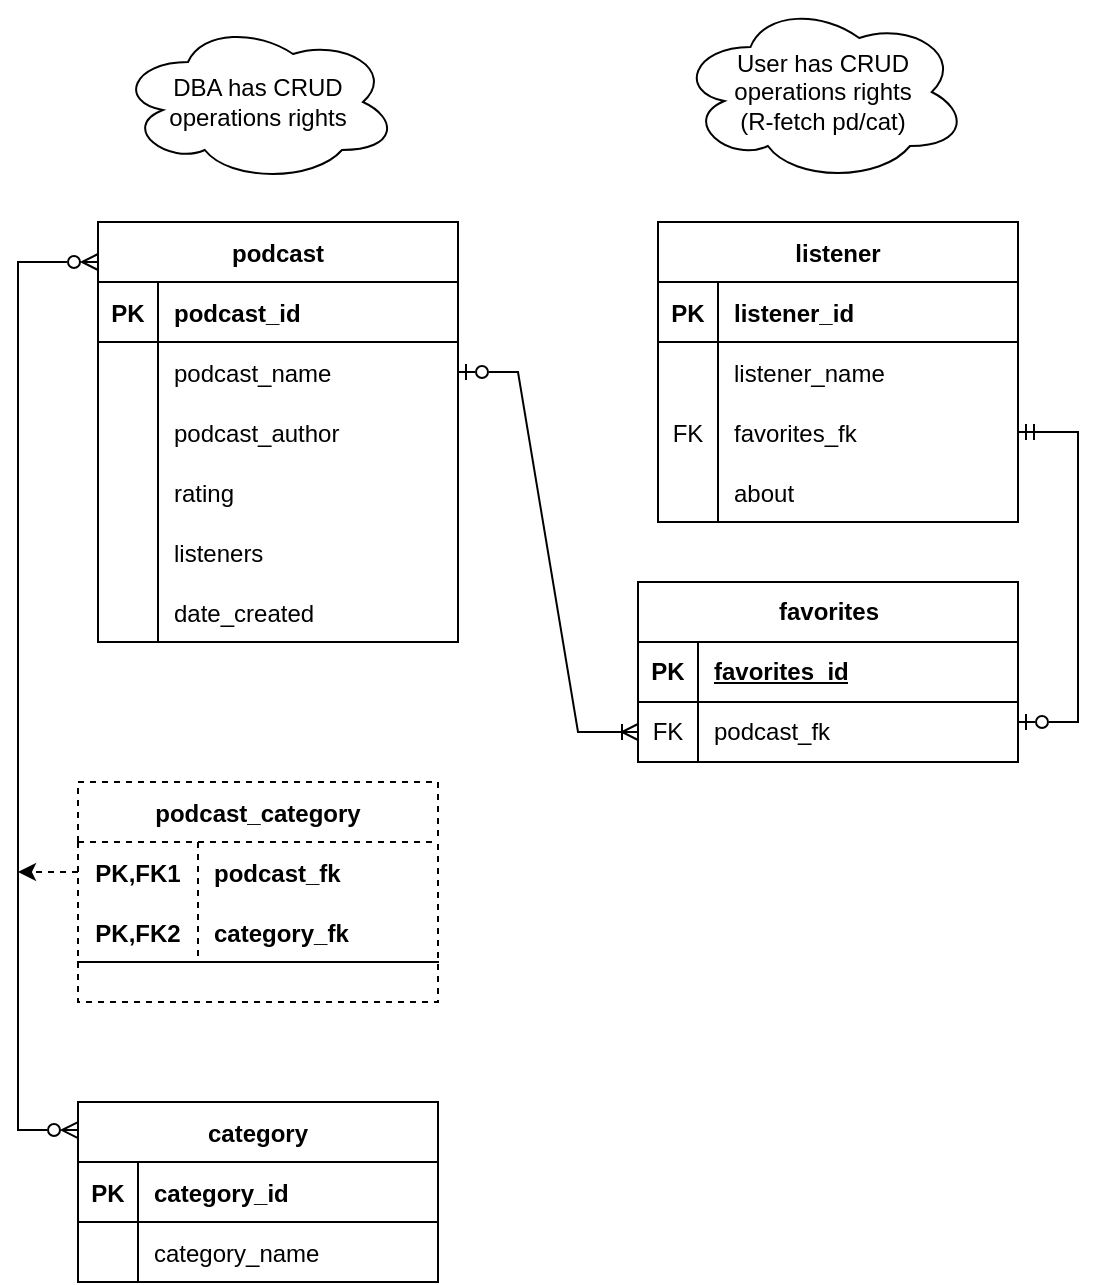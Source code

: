 <mxfile version="21.1.2" type="device">
  <diagram name="Page-1" id="OOMMOblL54sNWEcNuyAF">
    <mxGraphModel dx="647" dy="939" grid="1" gridSize="10" guides="1" tooltips="1" connect="1" arrows="1" fold="1" page="1" pageScale="1" pageWidth="850" pageHeight="1100" math="0" shadow="0">
      <root>
        <mxCell id="0" />
        <mxCell id="1" parent="0" />
        <mxCell id="uxTHnsMB_sFWY7SVmEQy-1" value="podcast" style="shape=table;startSize=30;container=1;collapsible=1;childLayout=tableLayout;fixedRows=1;rowLines=0;fontStyle=1;align=center;resizeLast=1;" parent="1" vertex="1">
          <mxGeometry x="140" y="270" width="180" height="210" as="geometry" />
        </mxCell>
        <mxCell id="uxTHnsMB_sFWY7SVmEQy-2" value="" style="shape=tableRow;horizontal=0;startSize=0;swimlaneHead=0;swimlaneBody=0;fillColor=none;collapsible=0;dropTarget=0;points=[[0,0.5],[1,0.5]];portConstraint=eastwest;top=0;left=0;right=0;bottom=1;" parent="uxTHnsMB_sFWY7SVmEQy-1" vertex="1">
          <mxGeometry y="30" width="180" height="30" as="geometry" />
        </mxCell>
        <mxCell id="uxTHnsMB_sFWY7SVmEQy-3" value="PK" style="shape=partialRectangle;connectable=0;fillColor=none;top=0;left=0;bottom=0;right=0;fontStyle=1;overflow=hidden;" parent="uxTHnsMB_sFWY7SVmEQy-2" vertex="1">
          <mxGeometry width="30" height="30" as="geometry">
            <mxRectangle width="30" height="30" as="alternateBounds" />
          </mxGeometry>
        </mxCell>
        <mxCell id="uxTHnsMB_sFWY7SVmEQy-4" value="podcast_id" style="shape=partialRectangle;connectable=0;fillColor=none;top=0;left=0;bottom=0;right=0;align=left;spacingLeft=6;fontStyle=1;overflow=hidden;" parent="uxTHnsMB_sFWY7SVmEQy-2" vertex="1">
          <mxGeometry x="30" width="150" height="30" as="geometry">
            <mxRectangle width="150" height="30" as="alternateBounds" />
          </mxGeometry>
        </mxCell>
        <mxCell id="uxTHnsMB_sFWY7SVmEQy-5" value="" style="shape=tableRow;horizontal=0;startSize=0;swimlaneHead=0;swimlaneBody=0;fillColor=none;collapsible=0;dropTarget=0;points=[[0,0.5],[1,0.5]];portConstraint=eastwest;top=0;left=0;right=0;bottom=0;" parent="uxTHnsMB_sFWY7SVmEQy-1" vertex="1">
          <mxGeometry y="60" width="180" height="30" as="geometry" />
        </mxCell>
        <mxCell id="uxTHnsMB_sFWY7SVmEQy-6" value="" style="shape=partialRectangle;connectable=0;fillColor=none;top=0;left=0;bottom=0;right=0;editable=1;overflow=hidden;" parent="uxTHnsMB_sFWY7SVmEQy-5" vertex="1">
          <mxGeometry width="30" height="30" as="geometry">
            <mxRectangle width="30" height="30" as="alternateBounds" />
          </mxGeometry>
        </mxCell>
        <mxCell id="uxTHnsMB_sFWY7SVmEQy-7" value="podcast_name" style="shape=partialRectangle;connectable=0;fillColor=none;top=0;left=0;bottom=0;right=0;align=left;spacingLeft=6;overflow=hidden;" parent="uxTHnsMB_sFWY7SVmEQy-5" vertex="1">
          <mxGeometry x="30" width="150" height="30" as="geometry">
            <mxRectangle width="150" height="30" as="alternateBounds" />
          </mxGeometry>
        </mxCell>
        <mxCell id="uxTHnsMB_sFWY7SVmEQy-8" value="" style="shape=tableRow;horizontal=0;startSize=0;swimlaneHead=0;swimlaneBody=0;fillColor=none;collapsible=0;dropTarget=0;points=[[0,0.5],[1,0.5]];portConstraint=eastwest;top=0;left=0;right=0;bottom=0;" parent="uxTHnsMB_sFWY7SVmEQy-1" vertex="1">
          <mxGeometry y="90" width="180" height="30" as="geometry" />
        </mxCell>
        <mxCell id="uxTHnsMB_sFWY7SVmEQy-9" value="" style="shape=partialRectangle;connectable=0;fillColor=none;top=0;left=0;bottom=0;right=0;editable=1;overflow=hidden;" parent="uxTHnsMB_sFWY7SVmEQy-8" vertex="1">
          <mxGeometry width="30" height="30" as="geometry">
            <mxRectangle width="30" height="30" as="alternateBounds" />
          </mxGeometry>
        </mxCell>
        <mxCell id="uxTHnsMB_sFWY7SVmEQy-10" value="podcast_author" style="shape=partialRectangle;connectable=0;fillColor=none;top=0;left=0;bottom=0;right=0;align=left;spacingLeft=6;overflow=hidden;" parent="uxTHnsMB_sFWY7SVmEQy-8" vertex="1">
          <mxGeometry x="30" width="150" height="30" as="geometry">
            <mxRectangle width="150" height="30" as="alternateBounds" />
          </mxGeometry>
        </mxCell>
        <mxCell id="uxTHnsMB_sFWY7SVmEQy-32" style="shape=tableRow;horizontal=0;startSize=0;swimlaneHead=0;swimlaneBody=0;fillColor=none;collapsible=0;dropTarget=0;points=[[0,0.5],[1,0.5]];portConstraint=eastwest;top=0;left=0;right=0;bottom=0;" parent="uxTHnsMB_sFWY7SVmEQy-1" vertex="1">
          <mxGeometry y="120" width="180" height="30" as="geometry" />
        </mxCell>
        <mxCell id="uxTHnsMB_sFWY7SVmEQy-33" style="shape=partialRectangle;connectable=0;fillColor=none;top=0;left=0;bottom=0;right=0;editable=1;overflow=hidden;" parent="uxTHnsMB_sFWY7SVmEQy-32" vertex="1">
          <mxGeometry width="30" height="30" as="geometry">
            <mxRectangle width="30" height="30" as="alternateBounds" />
          </mxGeometry>
        </mxCell>
        <mxCell id="uxTHnsMB_sFWY7SVmEQy-34" value="rating" style="shape=partialRectangle;connectable=0;fillColor=none;top=0;left=0;bottom=0;right=0;align=left;spacingLeft=6;overflow=hidden;" parent="uxTHnsMB_sFWY7SVmEQy-32" vertex="1">
          <mxGeometry x="30" width="150" height="30" as="geometry">
            <mxRectangle width="150" height="30" as="alternateBounds" />
          </mxGeometry>
        </mxCell>
        <mxCell id="hkSD4IrM4qN41aw_HJZw-1" style="shape=tableRow;horizontal=0;startSize=0;swimlaneHead=0;swimlaneBody=0;fillColor=none;collapsible=0;dropTarget=0;points=[[0,0.5],[1,0.5]];portConstraint=eastwest;top=0;left=0;right=0;bottom=0;" parent="uxTHnsMB_sFWY7SVmEQy-1" vertex="1">
          <mxGeometry y="150" width="180" height="30" as="geometry" />
        </mxCell>
        <mxCell id="hkSD4IrM4qN41aw_HJZw-2" style="shape=partialRectangle;connectable=0;fillColor=none;top=0;left=0;bottom=0;right=0;editable=1;overflow=hidden;" parent="hkSD4IrM4qN41aw_HJZw-1" vertex="1">
          <mxGeometry width="30" height="30" as="geometry">
            <mxRectangle width="30" height="30" as="alternateBounds" />
          </mxGeometry>
        </mxCell>
        <mxCell id="hkSD4IrM4qN41aw_HJZw-3" value="listeners" style="shape=partialRectangle;connectable=0;fillColor=none;top=0;left=0;bottom=0;right=0;align=left;spacingLeft=6;overflow=hidden;" parent="hkSD4IrM4qN41aw_HJZw-1" vertex="1">
          <mxGeometry x="30" width="150" height="30" as="geometry">
            <mxRectangle width="150" height="30" as="alternateBounds" />
          </mxGeometry>
        </mxCell>
        <mxCell id="hkSD4IrM4qN41aw_HJZw-13" style="shape=tableRow;horizontal=0;startSize=0;swimlaneHead=0;swimlaneBody=0;fillColor=none;collapsible=0;dropTarget=0;points=[[0,0.5],[1,0.5]];portConstraint=eastwest;top=0;left=0;right=0;bottom=0;" parent="uxTHnsMB_sFWY7SVmEQy-1" vertex="1">
          <mxGeometry y="180" width="180" height="30" as="geometry" />
        </mxCell>
        <mxCell id="hkSD4IrM4qN41aw_HJZw-14" style="shape=partialRectangle;connectable=0;fillColor=none;top=0;left=0;bottom=0;right=0;editable=1;overflow=hidden;" parent="hkSD4IrM4qN41aw_HJZw-13" vertex="1">
          <mxGeometry width="30" height="30" as="geometry">
            <mxRectangle width="30" height="30" as="alternateBounds" />
          </mxGeometry>
        </mxCell>
        <mxCell id="hkSD4IrM4qN41aw_HJZw-15" value="date_created" style="shape=partialRectangle;connectable=0;fillColor=none;top=0;left=0;bottom=0;right=0;align=left;spacingLeft=6;overflow=hidden;" parent="hkSD4IrM4qN41aw_HJZw-13" vertex="1">
          <mxGeometry x="30" width="150" height="30" as="geometry">
            <mxRectangle width="150" height="30" as="alternateBounds" />
          </mxGeometry>
        </mxCell>
        <mxCell id="uxTHnsMB_sFWY7SVmEQy-14" value="listener" style="shape=table;startSize=30;container=1;collapsible=1;childLayout=tableLayout;fixedRows=1;rowLines=0;fontStyle=1;align=center;resizeLast=1;" parent="1" vertex="1">
          <mxGeometry x="420" y="270" width="180" height="150" as="geometry" />
        </mxCell>
        <mxCell id="uxTHnsMB_sFWY7SVmEQy-15" value="" style="shape=tableRow;horizontal=0;startSize=0;swimlaneHead=0;swimlaneBody=0;fillColor=none;collapsible=0;dropTarget=0;points=[[0,0.5],[1,0.5]];portConstraint=eastwest;top=0;left=0;right=0;bottom=1;" parent="uxTHnsMB_sFWY7SVmEQy-14" vertex="1">
          <mxGeometry y="30" width="180" height="30" as="geometry" />
        </mxCell>
        <mxCell id="uxTHnsMB_sFWY7SVmEQy-16" value="PK" style="shape=partialRectangle;connectable=0;fillColor=none;top=0;left=0;bottom=0;right=0;fontStyle=1;overflow=hidden;" parent="uxTHnsMB_sFWY7SVmEQy-15" vertex="1">
          <mxGeometry width="30" height="30" as="geometry">
            <mxRectangle width="30" height="30" as="alternateBounds" />
          </mxGeometry>
        </mxCell>
        <mxCell id="uxTHnsMB_sFWY7SVmEQy-17" value="listener_id" style="shape=partialRectangle;connectable=0;fillColor=none;top=0;left=0;bottom=0;right=0;align=left;spacingLeft=6;fontStyle=1;overflow=hidden;" parent="uxTHnsMB_sFWY7SVmEQy-15" vertex="1">
          <mxGeometry x="30" width="150" height="30" as="geometry">
            <mxRectangle width="150" height="30" as="alternateBounds" />
          </mxGeometry>
        </mxCell>
        <mxCell id="uxTHnsMB_sFWY7SVmEQy-18" value="" style="shape=tableRow;horizontal=0;startSize=0;swimlaneHead=0;swimlaneBody=0;fillColor=none;collapsible=0;dropTarget=0;points=[[0,0.5],[1,0.5]];portConstraint=eastwest;top=0;left=0;right=0;bottom=0;" parent="uxTHnsMB_sFWY7SVmEQy-14" vertex="1">
          <mxGeometry y="60" width="180" height="30" as="geometry" />
        </mxCell>
        <mxCell id="uxTHnsMB_sFWY7SVmEQy-19" value="" style="shape=partialRectangle;connectable=0;fillColor=none;top=0;left=0;bottom=0;right=0;editable=1;overflow=hidden;" parent="uxTHnsMB_sFWY7SVmEQy-18" vertex="1">
          <mxGeometry width="30" height="30" as="geometry">
            <mxRectangle width="30" height="30" as="alternateBounds" />
          </mxGeometry>
        </mxCell>
        <mxCell id="uxTHnsMB_sFWY7SVmEQy-20" value="listener_name" style="shape=partialRectangle;connectable=0;fillColor=none;top=0;left=0;bottom=0;right=0;align=left;spacingLeft=6;overflow=hidden;" parent="uxTHnsMB_sFWY7SVmEQy-18" vertex="1">
          <mxGeometry x="30" width="150" height="30" as="geometry">
            <mxRectangle width="150" height="30" as="alternateBounds" />
          </mxGeometry>
        </mxCell>
        <mxCell id="uxTHnsMB_sFWY7SVmEQy-21" value="" style="shape=tableRow;horizontal=0;startSize=0;swimlaneHead=0;swimlaneBody=0;fillColor=none;collapsible=0;dropTarget=0;points=[[0,0.5],[1,0.5]];portConstraint=eastwest;top=0;left=0;right=0;bottom=0;" parent="uxTHnsMB_sFWY7SVmEQy-14" vertex="1">
          <mxGeometry y="90" width="180" height="30" as="geometry" />
        </mxCell>
        <mxCell id="uxTHnsMB_sFWY7SVmEQy-22" value="FK" style="shape=partialRectangle;connectable=0;fillColor=none;top=0;left=0;bottom=0;right=0;editable=1;overflow=hidden;" parent="uxTHnsMB_sFWY7SVmEQy-21" vertex="1">
          <mxGeometry width="30" height="30" as="geometry">
            <mxRectangle width="30" height="30" as="alternateBounds" />
          </mxGeometry>
        </mxCell>
        <mxCell id="uxTHnsMB_sFWY7SVmEQy-23" value="favorites_fk" style="shape=partialRectangle;connectable=0;fillColor=none;top=0;left=0;bottom=0;right=0;align=left;spacingLeft=6;overflow=hidden;" parent="uxTHnsMB_sFWY7SVmEQy-21" vertex="1">
          <mxGeometry x="30" width="150" height="30" as="geometry">
            <mxRectangle width="150" height="30" as="alternateBounds" />
          </mxGeometry>
        </mxCell>
        <mxCell id="uxTHnsMB_sFWY7SVmEQy-24" value="" style="shape=tableRow;horizontal=0;startSize=0;swimlaneHead=0;swimlaneBody=0;fillColor=none;collapsible=0;dropTarget=0;points=[[0,0.5],[1,0.5]];portConstraint=eastwest;top=0;left=0;right=0;bottom=0;" parent="uxTHnsMB_sFWY7SVmEQy-14" vertex="1">
          <mxGeometry y="120" width="180" height="30" as="geometry" />
        </mxCell>
        <mxCell id="uxTHnsMB_sFWY7SVmEQy-25" value="" style="shape=partialRectangle;connectable=0;fillColor=none;top=0;left=0;bottom=0;right=0;editable=1;overflow=hidden;" parent="uxTHnsMB_sFWY7SVmEQy-24" vertex="1">
          <mxGeometry width="30" height="30" as="geometry">
            <mxRectangle width="30" height="30" as="alternateBounds" />
          </mxGeometry>
        </mxCell>
        <mxCell id="uxTHnsMB_sFWY7SVmEQy-26" value="about" style="shape=partialRectangle;connectable=0;fillColor=none;top=0;left=0;bottom=0;right=0;align=left;spacingLeft=6;overflow=hidden;" parent="uxTHnsMB_sFWY7SVmEQy-24" vertex="1">
          <mxGeometry x="30" width="150" height="30" as="geometry">
            <mxRectangle width="150" height="30" as="alternateBounds" />
          </mxGeometry>
        </mxCell>
        <mxCell id="uxTHnsMB_sFWY7SVmEQy-38" value="category" style="shape=table;startSize=30;container=1;collapsible=1;childLayout=tableLayout;fixedRows=1;rowLines=0;fontStyle=1;align=center;resizeLast=1;" parent="1" vertex="1">
          <mxGeometry x="130" y="710" width="180" height="90" as="geometry" />
        </mxCell>
        <mxCell id="uxTHnsMB_sFWY7SVmEQy-39" value="" style="shape=tableRow;horizontal=0;startSize=0;swimlaneHead=0;swimlaneBody=0;fillColor=none;collapsible=0;dropTarget=0;points=[[0,0.5],[1,0.5]];portConstraint=eastwest;top=0;left=0;right=0;bottom=1;" parent="uxTHnsMB_sFWY7SVmEQy-38" vertex="1">
          <mxGeometry y="30" width="180" height="30" as="geometry" />
        </mxCell>
        <mxCell id="uxTHnsMB_sFWY7SVmEQy-40" value="PK" style="shape=partialRectangle;connectable=0;fillColor=none;top=0;left=0;bottom=0;right=0;fontStyle=1;overflow=hidden;" parent="uxTHnsMB_sFWY7SVmEQy-39" vertex="1">
          <mxGeometry width="30" height="30" as="geometry">
            <mxRectangle width="30" height="30" as="alternateBounds" />
          </mxGeometry>
        </mxCell>
        <mxCell id="uxTHnsMB_sFWY7SVmEQy-41" value="category_id" style="shape=partialRectangle;connectable=0;fillColor=none;top=0;left=0;bottom=0;right=0;align=left;spacingLeft=6;fontStyle=1;overflow=hidden;" parent="uxTHnsMB_sFWY7SVmEQy-39" vertex="1">
          <mxGeometry x="30" width="150" height="30" as="geometry">
            <mxRectangle width="150" height="30" as="alternateBounds" />
          </mxGeometry>
        </mxCell>
        <mxCell id="uxTHnsMB_sFWY7SVmEQy-42" value="" style="shape=tableRow;horizontal=0;startSize=0;swimlaneHead=0;swimlaneBody=0;fillColor=none;collapsible=0;dropTarget=0;points=[[0,0.5],[1,0.5]];portConstraint=eastwest;top=0;left=0;right=0;bottom=0;" parent="uxTHnsMB_sFWY7SVmEQy-38" vertex="1">
          <mxGeometry y="60" width="180" height="30" as="geometry" />
        </mxCell>
        <mxCell id="uxTHnsMB_sFWY7SVmEQy-43" value="" style="shape=partialRectangle;connectable=0;fillColor=none;top=0;left=0;bottom=0;right=0;editable=1;overflow=hidden;" parent="uxTHnsMB_sFWY7SVmEQy-42" vertex="1">
          <mxGeometry width="30" height="30" as="geometry">
            <mxRectangle width="30" height="30" as="alternateBounds" />
          </mxGeometry>
        </mxCell>
        <mxCell id="uxTHnsMB_sFWY7SVmEQy-44" value="category_name" style="shape=partialRectangle;connectable=0;fillColor=none;top=0;left=0;bottom=0;right=0;align=left;spacingLeft=6;overflow=hidden;" parent="uxTHnsMB_sFWY7SVmEQy-42" vertex="1">
          <mxGeometry x="30" width="150" height="30" as="geometry">
            <mxRectangle width="150" height="30" as="alternateBounds" />
          </mxGeometry>
        </mxCell>
        <mxCell id="hkSD4IrM4qN41aw_HJZw-16" value="" style="fontSize=12;html=1;endArrow=ERzeroToMany;startArrow=ERzeroToMany;rounded=0;exitX=0;exitY=0.156;exitDx=0;exitDy=0;exitPerimeter=0;edgeStyle=orthogonalEdgeStyle;startFill=0;endFill=0;" parent="1" source="uxTHnsMB_sFWY7SVmEQy-38" edge="1">
          <mxGeometry width="100" height="100" relative="1" as="geometry">
            <mxPoint x="40" y="390" as="sourcePoint" />
            <mxPoint x="140" y="290" as="targetPoint" />
            <Array as="points">
              <mxPoint x="100" y="724" />
              <mxPoint x="100" y="290" />
            </Array>
          </mxGeometry>
        </mxCell>
        <mxCell id="pTlb0gttL9Hb3PnqwhjE-1" value="favorites" style="shape=table;startSize=30;container=1;collapsible=1;childLayout=tableLayout;fixedRows=1;rowLines=0;fontStyle=1;align=center;resizeLast=1;html=1;" parent="1" vertex="1">
          <mxGeometry x="410" y="450" width="190" height="90" as="geometry" />
        </mxCell>
        <mxCell id="pTlb0gttL9Hb3PnqwhjE-2" value="" style="shape=tableRow;horizontal=0;startSize=0;swimlaneHead=0;swimlaneBody=0;fillColor=none;collapsible=0;dropTarget=0;points=[[0,0.5],[1,0.5]];portConstraint=eastwest;top=0;left=0;right=0;bottom=1;" parent="pTlb0gttL9Hb3PnqwhjE-1" vertex="1">
          <mxGeometry y="30" width="190" height="30" as="geometry" />
        </mxCell>
        <mxCell id="pTlb0gttL9Hb3PnqwhjE-3" value="PK" style="shape=partialRectangle;connectable=0;fillColor=none;top=0;left=0;bottom=0;right=0;fontStyle=1;overflow=hidden;whiteSpace=wrap;html=1;" parent="pTlb0gttL9Hb3PnqwhjE-2" vertex="1">
          <mxGeometry width="30" height="30" as="geometry">
            <mxRectangle width="30" height="30" as="alternateBounds" />
          </mxGeometry>
        </mxCell>
        <mxCell id="pTlb0gttL9Hb3PnqwhjE-4" value="favorites_id" style="shape=partialRectangle;connectable=0;fillColor=none;top=0;left=0;bottom=0;right=0;align=left;spacingLeft=6;fontStyle=5;overflow=hidden;whiteSpace=wrap;html=1;" parent="pTlb0gttL9Hb3PnqwhjE-2" vertex="1">
          <mxGeometry x="30" width="160" height="30" as="geometry">
            <mxRectangle width="160" height="30" as="alternateBounds" />
          </mxGeometry>
        </mxCell>
        <mxCell id="pTlb0gttL9Hb3PnqwhjE-5" value="" style="shape=tableRow;horizontal=0;startSize=0;swimlaneHead=0;swimlaneBody=0;fillColor=none;collapsible=0;dropTarget=0;points=[[0,0.5],[1,0.5]];portConstraint=eastwest;top=0;left=0;right=0;bottom=0;" parent="pTlb0gttL9Hb3PnqwhjE-1" vertex="1">
          <mxGeometry y="60" width="190" height="30" as="geometry" />
        </mxCell>
        <mxCell id="pTlb0gttL9Hb3PnqwhjE-6" value="FK" style="shape=partialRectangle;connectable=0;fillColor=none;top=0;left=0;bottom=0;right=0;editable=1;overflow=hidden;whiteSpace=wrap;html=1;" parent="pTlb0gttL9Hb3PnqwhjE-5" vertex="1">
          <mxGeometry width="30" height="30" as="geometry">
            <mxRectangle width="30" height="30" as="alternateBounds" />
          </mxGeometry>
        </mxCell>
        <mxCell id="pTlb0gttL9Hb3PnqwhjE-7" value="podcast_fk" style="shape=partialRectangle;connectable=0;fillColor=none;top=0;left=0;bottom=0;right=0;align=left;spacingLeft=6;overflow=hidden;whiteSpace=wrap;html=1;" parent="pTlb0gttL9Hb3PnqwhjE-5" vertex="1">
          <mxGeometry x="30" width="160" height="30" as="geometry">
            <mxRectangle width="160" height="30" as="alternateBounds" />
          </mxGeometry>
        </mxCell>
        <mxCell id="pTlb0gttL9Hb3PnqwhjE-15" value="" style="edgeStyle=entityRelationEdgeStyle;fontSize=12;html=1;endArrow=ERoneToMany;startArrow=ERzeroToOne;rounded=0;endFill=0;startFill=0;" parent="1" edge="1">
          <mxGeometry width="100" height="100" relative="1" as="geometry">
            <mxPoint x="320" y="345" as="sourcePoint" />
            <mxPoint x="410" y="525" as="targetPoint" />
          </mxGeometry>
        </mxCell>
        <mxCell id="WyLRAE_gioQUWcrDDkmZ-1" value="podcast_category" style="shape=table;startSize=30;container=1;collapsible=1;childLayout=tableLayout;fixedRows=1;rowLines=0;fontStyle=1;align=center;resizeLast=1;dashed=1;" parent="1" vertex="1">
          <mxGeometry x="130" y="550" width="180" height="110" as="geometry" />
        </mxCell>
        <mxCell id="WyLRAE_gioQUWcrDDkmZ-2" value="" style="shape=tableRow;horizontal=0;startSize=0;swimlaneHead=0;swimlaneBody=0;fillColor=none;collapsible=0;dropTarget=0;points=[[0,0.5],[1,0.5]];portConstraint=eastwest;top=0;left=0;right=0;bottom=0;" parent="WyLRAE_gioQUWcrDDkmZ-1" vertex="1">
          <mxGeometry y="30" width="180" height="30" as="geometry" />
        </mxCell>
        <mxCell id="WyLRAE_gioQUWcrDDkmZ-3" value="PK,FK1" style="shape=partialRectangle;connectable=0;fillColor=none;top=0;left=0;bottom=0;right=0;fontStyle=1;overflow=hidden;" parent="WyLRAE_gioQUWcrDDkmZ-2" vertex="1">
          <mxGeometry width="60" height="30" as="geometry">
            <mxRectangle width="60" height="30" as="alternateBounds" />
          </mxGeometry>
        </mxCell>
        <mxCell id="WyLRAE_gioQUWcrDDkmZ-4" value="podcast_fk" style="shape=partialRectangle;connectable=0;fillColor=none;top=0;left=0;bottom=0;right=0;align=left;spacingLeft=6;fontStyle=1;overflow=hidden;" parent="WyLRAE_gioQUWcrDDkmZ-2" vertex="1">
          <mxGeometry x="60" width="120" height="30" as="geometry">
            <mxRectangle width="120" height="30" as="alternateBounds" />
          </mxGeometry>
        </mxCell>
        <mxCell id="WyLRAE_gioQUWcrDDkmZ-5" value="" style="shape=tableRow;horizontal=0;startSize=0;swimlaneHead=0;swimlaneBody=0;fillColor=none;collapsible=0;dropTarget=0;points=[[0,0.5],[1,0.5]];portConstraint=eastwest;top=0;left=0;right=0;bottom=1;" parent="WyLRAE_gioQUWcrDDkmZ-1" vertex="1">
          <mxGeometry y="60" width="180" height="30" as="geometry" />
        </mxCell>
        <mxCell id="WyLRAE_gioQUWcrDDkmZ-6" value="PK,FK2" style="shape=partialRectangle;connectable=0;fillColor=none;top=0;left=0;bottom=0;right=0;fontStyle=1;overflow=hidden;" parent="WyLRAE_gioQUWcrDDkmZ-5" vertex="1">
          <mxGeometry width="60" height="30" as="geometry">
            <mxRectangle width="60" height="30" as="alternateBounds" />
          </mxGeometry>
        </mxCell>
        <mxCell id="WyLRAE_gioQUWcrDDkmZ-7" value="category_fk" style="shape=partialRectangle;connectable=0;fillColor=none;top=0;left=0;bottom=0;right=0;align=left;spacingLeft=6;fontStyle=1;overflow=hidden;" parent="WyLRAE_gioQUWcrDDkmZ-5" vertex="1">
          <mxGeometry x="60" width="120" height="30" as="geometry">
            <mxRectangle width="120" height="30" as="alternateBounds" />
          </mxGeometry>
        </mxCell>
        <mxCell id="WyLRAE_gioQUWcrDDkmZ-8" style="edgeStyle=orthogonalEdgeStyle;rounded=0;orthogonalLoop=1;jettySize=auto;html=1;exitX=0;exitY=0.5;exitDx=0;exitDy=0;dashed=1;" parent="1" source="WyLRAE_gioQUWcrDDkmZ-2" edge="1">
          <mxGeometry relative="1" as="geometry">
            <mxPoint x="100" y="595" as="targetPoint" />
          </mxGeometry>
        </mxCell>
        <mxCell id="WyLRAE_gioQUWcrDDkmZ-9" value="" style="edgeStyle=entityRelationEdgeStyle;fontSize=12;html=1;endArrow=ERmandOne;startArrow=ERzeroToOne;rounded=0;entryX=1;entryY=0.5;entryDx=0;entryDy=0;startFill=0;" parent="1" target="uxTHnsMB_sFWY7SVmEQy-21" edge="1">
          <mxGeometry width="100" height="100" relative="1" as="geometry">
            <mxPoint x="600" y="520" as="sourcePoint" />
            <mxPoint x="690" y="420" as="targetPoint" />
          </mxGeometry>
        </mxCell>
        <mxCell id="t62FOJ62vtRnkZaBUskc-1" value="DBA has CRUD operations rights" style="ellipse;shape=cloud;whiteSpace=wrap;html=1;" vertex="1" parent="1">
          <mxGeometry x="150" y="170" width="140" height="80" as="geometry" />
        </mxCell>
        <mxCell id="t62FOJ62vtRnkZaBUskc-2" value="User has CRUD operations rights&lt;br&gt;(R-fetch pd/cat)" style="ellipse;shape=cloud;whiteSpace=wrap;html=1;" vertex="1" parent="1">
          <mxGeometry x="430" y="160" width="145" height="90" as="geometry" />
        </mxCell>
      </root>
    </mxGraphModel>
  </diagram>
</mxfile>
